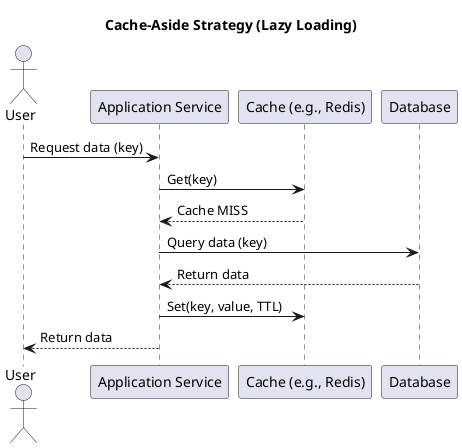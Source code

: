 @startuml
title Cache-Aside Strategy (Lazy Loading)

actor User
participant "Application Service" as App
participant "Cache (e.g., Redis)" as Cache
participant "Database" as DB

User -> App : Request data (key)
App -> Cache : Get(key)
Cache --> App : Cache MISS
App -> DB : Query data (key)
DB --> App : Return data
App -> Cache : Set(key, value, TTL)
App --> User : Return data

@enduml